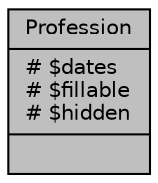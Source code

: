 digraph "Profession"
{
 // LATEX_PDF_SIZE
  bgcolor="transparent";
  edge [fontname="Helvetica",fontsize="10",labelfontname="Helvetica",labelfontsize="10"];
  node [fontname="Helvetica",fontsize="10",shape=record];
  Node1 [label="{Profession\n|# $dates\l# $fillable\l# $hidden\l|}",height=0.2,width=0.4,color="black", fillcolor="grey75", style="filled", fontcolor="black",tooltip="Datos de Profesiones."];
}
